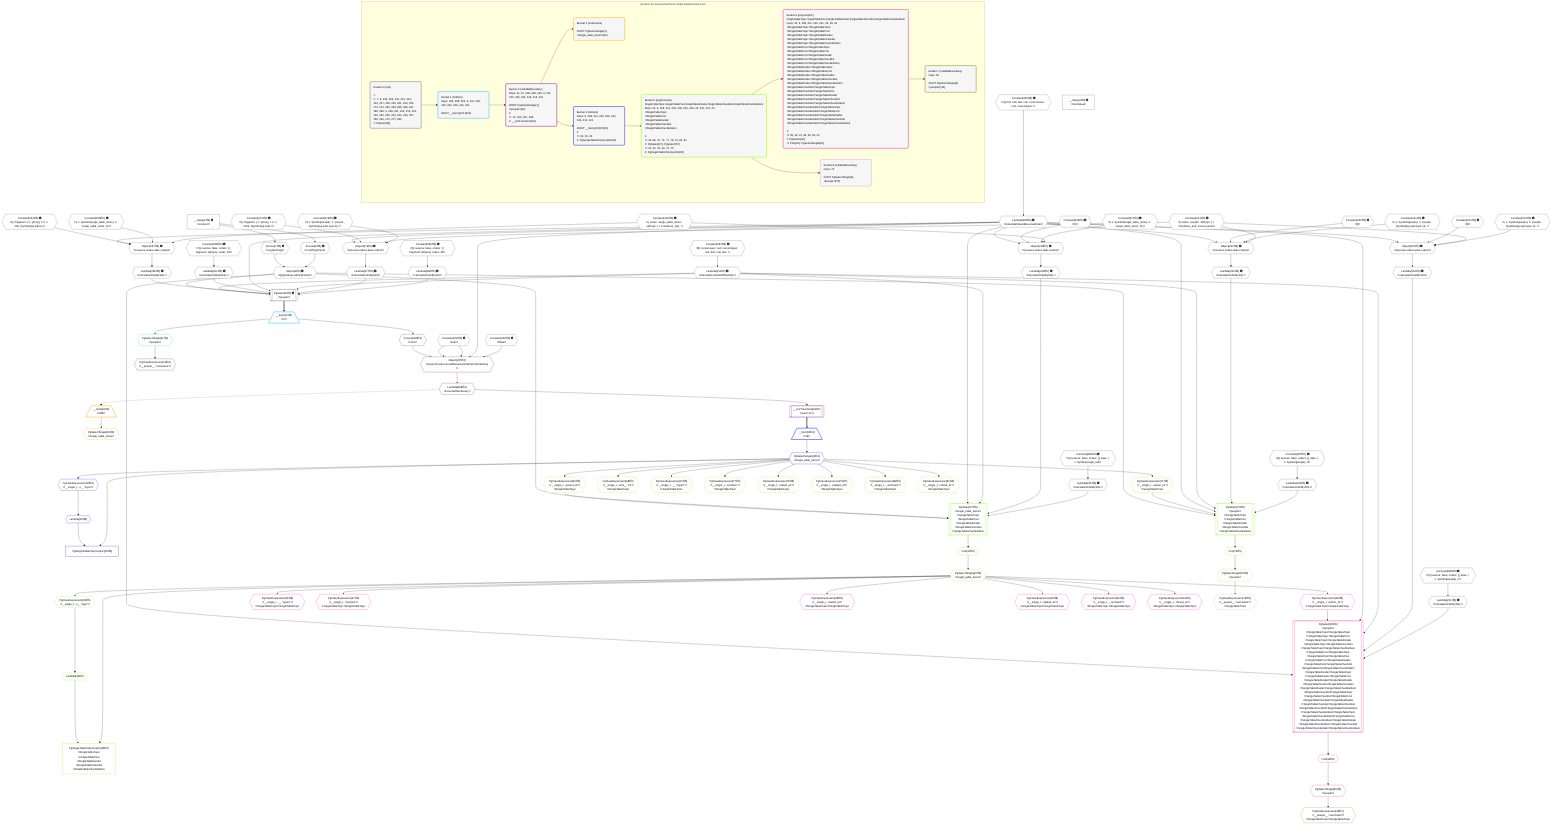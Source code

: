 %%{init: {'themeVariables': { 'fontSize': '12px'}}}%%
graph TD
    classDef path fill:#eee,stroke:#000,color:#000
    classDef plan fill:#fff,stroke-width:1px,color:#000
    classDef itemplan fill:#fff,stroke-width:2px,color:#000
    classDef unbatchedplan fill:#dff,stroke-width:1px,color:#000
    classDef sideeffectplan fill:#fcc,stroke-width:2px,color:#000
    classDef bucket fill:#f6f6f6,color:#000,stroke-width:2px,text-align:left


    %% plan dependencies
    PgSelect6[["PgSelect[6∈0] ➊<br />ᐸpeopleᐳ"]]:::plan
    Object9{{"Object[9∈0] ➊<br />ᐸ{pgSettings,withPgClient}ᐳ"}}:::plan
    Lambda211{{"Lambda[211∈0] ➊<br />ᐸcalculateLimitAndOffsetSQLᐳ"}}:::plan
    Lambda258{{"Lambda[258∈0] ➊<br />ᐸcalculateOrderBySQLᐳ"}}:::plan
    Lambda263{{"Lambda[263∈0] ➊<br />ᐸcalculateOrderBySQLᐳ"}}:::plan
    Lambda208{{"Lambda[208∈0] ➊<br />ᐸcalculateShouldReverseOrderᐳ"}}:::plan
    Lambda277{{"Lambda[277∈0] ➊<br />ᐸcalculateOrderBySQLᐳ"}}:::plan
    Lambda282{{"Lambda[282∈0] ➊<br />ᐸcalculateOrderBySQLᐳ"}}:::plan
    Object9 & Lambda211 & Lambda258 & Lambda263 & Lambda208 & Lambda211 & Lambda277 & Lambda282 --> PgSelect6
    Object215{{"Object[215∈0] ➊<br />ᐸ{reverse,orders,alias,codec}ᐳ"}}:::plan
    Constant212{{"Constant[212∈0] ➊<br />ᐸ[]ᐳ"}}:::plan
    Constant213{{"Constant[213∈0] ➊<br />ᐸ{ s: Symbol(people), n: 'people', [Symbol(pg-sql2-type-1)]: ᐳ"}}:::plan
    Constant214{{"Constant[214∈0] ➊<br />ᐸ{ name: 'people', sqlType: { t: 'interfaces_and_unions.peoplᐳ"}}:::plan
    Lambda208 & Constant212 & Constant213 & Constant214 --> Object215
    Object229{{"Object[229∈0] ➊<br />ᐸ{reverse,orders,alias,codec}ᐳ"}}:::plan
    Constant226{{"Constant[226∈0] ➊<br />ᐸ[]ᐳ"}}:::plan
    Constant227{{"Constant[227∈0] ➊<br />ᐸ{ s: Symbol(single_table_items), n: 'single_table_items', [Sᐳ"}}:::plan
    Constant228{{"Constant[228∈0] ➊<br />ᐸ{ name: 'single_table_items', sqlType: { t: 'interfaces_and_ᐳ"}}:::plan
    Lambda208 & Constant226 & Constant227 & Constant228 --> Object229
    Object243{{"Object[243∈0] ➊<br />ᐸ{reverse,orders,alias,codec}ᐳ"}}:::plan
    Constant240{{"Constant[240∈0] ➊<br />ᐸ[]ᐳ"}}:::plan
    Constant241{{"Constant[241∈0] ➊<br />ᐸ{ s: Symbol(people), n: 'people', [Symbol(pg-sql2-type-1)]: ᐳ"}}:::plan
    Lambda208 & Constant240 & Constant241 & Constant214 --> Object243
    Object257{{"Object[257∈0] ➊<br />ᐸ{reverse,orders,alias,codec}ᐳ"}}:::plan
    Constant254{{"Constant[254∈0] ➊<br />ᐸ[ { fragment: { n: [Array], f: 0, c: 266, [Symbol(pg-sql2-tyᐳ"}}:::plan
    Constant255{{"Constant[255∈0] ➊<br />ᐸ{ s: Symbol(single_table_items), n: 'single_table_items', [Sᐳ"}}:::plan
    Lambda208 & Constant254 & Constant255 & Constant228 --> Object257
    Object276{{"Object[276∈0] ➊<br />ᐸ{reverse,orders,alias,codec}ᐳ"}}:::plan
    Constant273{{"Constant[273∈0] ➊<br />ᐸ[ { fragment: { n: [Array], f: 0, c: 1024, [Symbol(pg-sql2-tᐳ"}}:::plan
    Constant274{{"Constant[274∈0] ➊<br />ᐸ{ s: Symbol(people), n: 'people', [Symbol(pg-sql2-type-1)]: ᐳ"}}:::plan
    Lambda208 & Constant273 & Constant274 & Constant214 --> Object276
    Access7{{"Access[7∈0] ➊<br />ᐸ2.pgSettingsᐳ"}}:::plan
    Access8{{"Access[8∈0] ➊<br />ᐸ2.withPgClientᐳ"}}:::plan
    Access7 & Access8 --> Object9
    __Value2["__Value[2∈0] ➊<br />ᐸcontextᐳ"]:::plan
    __Value2 --> Access7
    __Value2 --> Access8
    Constant283{{"Constant[283∈0] ➊<br />ᐸ§{ first: null, last: null, cursorLower: null, cursorUpper: ᐳ"}}:::plan
    Constant283 --> Lambda208
    Constant284{{"Constant[284∈0] ➊<br />ᐸ§{ cursorLower: null, cursorUpper: null, first: null, last: ᐳ"}}:::plan
    Constant284 --> Lambda211
    Lambda216{{"Lambda[216∈0] ➊<br />ᐸcalculateOrderBySQLᐳ"}}:::plan
    Object215 --> Lambda216
    Lambda221{{"Lambda[221∈0] ➊<br />ᐸcalculateOrderBySQLᐳ"}}:::plan
    Constant285{{"Constant[285∈0] ➊<br />ᐸ§{ reverse: false, orders: [], alias: { s: Symbol(people), nᐳ"}}:::plan
    Constant285 --> Lambda221
    Lambda230{{"Lambda[230∈0] ➊<br />ᐸcalculateOrderBySQLᐳ"}}:::plan
    Object229 --> Lambda230
    Lambda235{{"Lambda[235∈0] ➊<br />ᐸcalculateOrderBySQLᐳ"}}:::plan
    Constant286{{"Constant[286∈0] ➊<br />ᐸ§{ reverse: false, orders: [], alias: { s: Symbol(single_tabᐳ"}}:::plan
    Constant286 --> Lambda235
    Lambda244{{"Lambda[244∈0] ➊<br />ᐸcalculateOrderBySQLᐳ"}}:::plan
    Object243 --> Lambda244
    Lambda249{{"Lambda[249∈0] ➊<br />ᐸcalculateOrderBySQLᐳ"}}:::plan
    Constant287{{"Constant[287∈0] ➊<br />ᐸ§{ reverse: false, orders: [], alias: { s: Symbol(people), nᐳ"}}:::plan
    Constant287 --> Lambda249
    Object257 --> Lambda258
    Constant288{{"Constant[288∈0] ➊<br />ᐸ§{ reverse: false, orders: [ { fragment: [Object], codec: [Oᐳ"}}:::plan
    Constant288 --> Lambda263
    Object276 --> Lambda277
    Constant289{{"Constant[289∈0] ➊<br />ᐸ§{ reverse: false, orders: [ { fragment: [Object], codec: [Oᐳ"}}:::plan
    Constant289 --> Lambda282
    __Value4["__Value[4∈0] ➊<br />ᐸrootValueᐳ"]:::plan
    Constant206{{"Constant[206∈0] ➊<br />ᐸnullᐳ"}}:::plan
    Constant209{{"Constant[209∈0] ➊<br />ᐸfalseᐳ"}}:::plan
    __Item10[/"__Item[10∈1]<br />ᐸ6ᐳ"\]:::itemplan
    PgSelect6 ==> __Item10
    PgSelectSingle11{{"PgSelectSingle[11∈1]<br />ᐸpeopleᐳ"}}:::plan
    __Item10 --> PgSelectSingle11
    Object267{{"Object[267∈2]<br />ᐸ{rows,first,last,shouldReverseOrder,fetchOneExtra}ᐳ"}}:::plan
    Access265{{"Access[265∈2]<br />ᐸ10.1ᐳ"}}:::plan
    Access265 & Constant206 & Constant206 & Lambda208 & Constant209 --> Object267
    PgClassExpression12{{"PgClassExpression[12∈2]<br />ᐸ__people__.”username”ᐳ"}}:::plan
    PgSelectSingle11 --> PgClassExpression12
    __ListTransform18[["__ListTransform[18∈2]<br />ᐸeach:14ᐳ"]]:::plan
    Lambda268{{"Lambda[268∈2]<br />ᐸreverseIfNecessaryᐳ"}}:::plan
    Lambda268 --> __ListTransform18
    __Item10 --> Access265
    Object267 --> Lambda268
    __Item19[/"__Item[19∈3]<br />ᐸ268ᐳ"\]:::itemplan
    Lambda268 -.-> __Item19
    PgSelectSingle20{{"PgSelectSingle[20∈3]<br />ᐸsingle_table_itemsᐳ"}}:::plan
    __Item19 --> PgSelectSingle20
    PgSingleTablePolymorphic25["PgSingleTablePolymorphic[25∈4]"]:::plan
    Lambda24{{"Lambda[24∈4]"}}:::plan
    PgSelectSingle22{{"PgSelectSingle[22∈4]<br />ᐸsingle_table_itemsᐳ"}}:::plan
    Lambda24 & PgSelectSingle22 --> PgSingleTablePolymorphic25
    __Item21[/"__Item[21∈4]<br />ᐸ18ᐳ"\]:::itemplan
    __ListTransform18 ==> __Item21
    __Item21 --> PgSelectSingle22
    PgClassExpression23{{"PgClassExpression[23∈4]<br />ᐸ__single_t...s__.”type”ᐳ"}}:::plan
    PgSelectSingle22 --> PgClassExpression23
    PgClassExpression23 --> Lambda24
    PgSelect27[["PgSelect[27∈5]<br />ᐸsingle_table_itemsᐳ<br />ᐳSingleTableTopic<br />ᐳSingleTablePost<br />ᐳSingleTableDivider<br />ᐳSingleTableChecklist<br />ᐳSingleTableChecklistItem"]]:::plan
    PgClassExpression26{{"PgClassExpression[26∈5]<br />ᐸ__single_t...parent_id”ᐳ<br />ᐳSingleTableTopic"}}:::plan
    Object9 & PgClassExpression26 & Lambda208 & Lambda211 & Lambda230 & Lambda235 --> PgSelect27
    PgSelect72[["PgSelect[72∈5]<br />ᐸpeopleᐳ<br />ᐳSingleTableTopic<br />ᐳSingleTablePost<br />ᐳSingleTableDivider<br />ᐳSingleTableChecklist<br />ᐳSingleTableChecklistItem"]]:::plan
    PgClassExpression71{{"PgClassExpression[71∈5]<br />ᐸ__single_t...author_id”ᐳ<br />ᐳSingleTableTopic"}}:::plan
    Object9 & PgClassExpression71 & Lambda208 & Lambda211 & Lambda244 & Lambda249 --> PgSelect72
    PgSingleTablePolymorphic35["PgSingleTablePolymorphic[35∈5]<br />ᐳSingleTableTopic<br />ᐳSingleTablePost<br />ᐳSingleTableDivider<br />ᐳSingleTableChecklist<br />ᐳSingleTableChecklistItem"]:::plan
    Lambda34{{"Lambda[34∈5]"}}:::plan
    PgSelectSingle32{{"PgSelectSingle[32∈5]<br />ᐸsingle_table_itemsᐳ"}}:::plan
    Lambda34 & PgSelectSingle32 --> PgSingleTablePolymorphic35
    PgSelectSingle22 --> PgClassExpression26
    First31{{"First[31∈5]"}}:::plan
    PgSelect27 --> First31
    First31 --> PgSelectSingle32
    PgClassExpression33{{"PgClassExpression[33∈5]<br />ᐸ__single_t...s__.”type”ᐳ"}}:::plan
    PgSelectSingle32 --> PgClassExpression33
    PgClassExpression33 --> Lambda34
    PgClassExpression68{{"PgClassExpression[68∈5]<br />ᐸ__single_t...ems__.”id”ᐳ<br />ᐳSingleTableTopic"}}:::plan
    PgSelectSingle22 --> PgClassExpression68
    PgClassExpression70{{"PgClassExpression[70∈5]<br />ᐸ__single_t...__.”type2”ᐳ<br />ᐳSingleTableTopic"}}:::plan
    PgSelectSingle22 --> PgClassExpression70
    PgSelectSingle22 --> PgClassExpression71
    First74{{"First[74∈5]"}}:::plan
    PgSelect72 --> First74
    PgSelectSingle75{{"PgSelectSingle[75∈5]<br />ᐸpeopleᐳ"}}:::plan
    First74 --> PgSelectSingle75
    PgClassExpression77{{"PgClassExpression[77∈5]<br />ᐸ__single_t...”position”ᐳ<br />ᐳSingleTableTopic"}}:::plan
    PgSelectSingle22 --> PgClassExpression77
    PgClassExpression78{{"PgClassExpression[78∈5]<br />ᐸ__single_t...reated_at”ᐳ<br />ᐳSingleTableTopic"}}:::plan
    PgSelectSingle22 --> PgClassExpression78
    PgClassExpression79{{"PgClassExpression[79∈5]<br />ᐸ__single_t...pdated_at”ᐳ<br />ᐳSingleTableTopic"}}:::plan
    PgSelectSingle22 --> PgClassExpression79
    PgClassExpression80{{"PgClassExpression[80∈5]<br />ᐸ__single_t..._archived”ᐳ<br />ᐳSingleTableTopic"}}:::plan
    PgSelectSingle22 --> PgClassExpression80
    PgClassExpression81{{"PgClassExpression[81∈5]<br />ᐸ__single_t...chived_at”ᐳ<br />ᐳSingleTableTopic"}}:::plan
    PgSelectSingle22 --> PgClassExpression81
    PgSelect40[["PgSelect[40∈6]<br />ᐸpeopleᐳ<br />ᐳSingleTableTopicᐳSingleTableTopic<br />ᐳSingleTableTopicᐳSingleTablePost<br />ᐳSingleTableTopicᐳSingleTableDivider<br />ᐳSingleTableTopicᐳSingleTableChecklist<br />ᐳSingleTableTopicᐳSingleTableChecklistItem<br />ᐳSingleTablePostᐳSingleTableTopic<br />ᐳSingleTablePostᐳSingleTablePost<br />ᐳSingleTablePostᐳSingleTableDivider<br />ᐳSingleTablePostᐳSingleTableChecklist<br />ᐳSingleTablePostᐳSingleTableChecklistItem<br />ᐳSingleTableDividerᐳSingleTableTopic<br />ᐳSingleTableDividerᐳSingleTablePost<br />ᐳSingleTableDividerᐳSingleTableDivider<br />ᐳSingleTableDividerᐳSingleTableChecklist<br />ᐳSingleTableDividerᐳSingleTableChecklistItem<br />ᐳSingleTableChecklistᐳSingleTableTopic<br />ᐳSingleTableChecklistᐳSingleTablePost<br />ᐳSingleTableChecklistᐳSingleTableDivider<br />ᐳSingleTableChecklistᐳSingleTableChecklist<br />ᐳSingleTableChecklistᐳSingleTableChecklistItem<br />ᐳSingleTableChecklistItemᐳSingleTableTopic<br />ᐳSingleTableChecklistItemᐳSingleTablePost<br />ᐳSingleTableChecklistItemᐳSingleTableDivider<br />ᐳSingleTableChecklistItemᐳSingleTableChecklist<br />ᐳSingleTableChecklistItemᐳSingleTableChecklistItem"]]:::plan
    PgClassExpression39{{"PgClassExpression[39∈6]<br />ᐸ__single_t...author_id”ᐳ<br />ᐳSingleTableTopicᐳSingleTableTopic"}}:::plan
    Object9 & PgClassExpression39 & Lambda208 & Lambda211 & Lambda216 & Lambda221 --> PgSelect40
    PgClassExpression38{{"PgClassExpression[38∈6]<br />ᐸ__single_t...__.”type2”ᐳ<br />ᐳSingleTableTopicᐳSingleTableTopic"}}:::plan
    PgSelectSingle32 --> PgClassExpression38
    PgSelectSingle32 --> PgClassExpression39
    First44{{"First[44∈6]"}}:::plan
    PgSelect40 --> First44
    PgSelectSingle45{{"PgSelectSingle[45∈6]<br />ᐸpeopleᐳ"}}:::plan
    First44 --> PgSelectSingle45
    PgClassExpression47{{"PgClassExpression[47∈6]<br />ᐸ__single_t...”position”ᐳ<br />ᐳSingleTableTopicᐳSingleTableTopic"}}:::plan
    PgSelectSingle32 --> PgClassExpression47
    PgClassExpression48{{"PgClassExpression[48∈6]<br />ᐸ__single_t...reated_at”ᐳ<br />ᐳSingleTableTopicᐳSingleTableTopic"}}:::plan
    PgSelectSingle32 --> PgClassExpression48
    PgClassExpression49{{"PgClassExpression[49∈6]<br />ᐸ__single_t...pdated_at”ᐳ<br />ᐳSingleTableTopicᐳSingleTableTopic"}}:::plan
    PgSelectSingle32 --> PgClassExpression49
    PgClassExpression50{{"PgClassExpression[50∈6]<br />ᐸ__single_t..._archived”ᐳ<br />ᐳSingleTableTopicᐳSingleTableTopic"}}:::plan
    PgSelectSingle32 --> PgClassExpression50
    PgClassExpression51{{"PgClassExpression[51∈6]<br />ᐸ__single_t...chived_at”ᐳ<br />ᐳSingleTableTopicᐳSingleTableTopic"}}:::plan
    PgSelectSingle32 --> PgClassExpression51
    PgClassExpression46{{"PgClassExpression[46∈7]<br />ᐸ__people__.”username”ᐳ<br />ᐳSingleTableTopicᐳSingleTableTopic"}}:::plan
    PgSelectSingle45 --> PgClassExpression46
    PgClassExpression76{{"PgClassExpression[76∈8]<br />ᐸ__people__.”username”ᐳ<br />ᐳSingleTableTopic"}}:::plan
    PgSelectSingle75 --> PgClassExpression76

    %% define steps

    subgraph "Buckets for queries/interfaces-single-table/nested-more"
    Bucket0("Bucket 0 (root)<br /><br />1: <br />ᐳ: 7, 8, 206, 209, 212, 213, 214, 226, 227, 228, 240, 241, 254, 255, 273, 274, 283, 284, 285, 286, 287, 288, 289, 9, 208, 211, 215, 216, 221, 229, 230, 235, 243, 244, 249, 257, 258, 263, 276, 277, 282<br />2: PgSelect[6]"):::bucket
    classDef bucket0 stroke:#696969
    class Bucket0,__Value2,__Value4,PgSelect6,Access7,Access8,Object9,Constant206,Lambda208,Constant209,Lambda211,Constant212,Constant213,Constant214,Object215,Lambda216,Lambda221,Constant226,Constant227,Constant228,Object229,Lambda230,Lambda235,Constant240,Constant241,Object243,Lambda244,Lambda249,Constant254,Constant255,Object257,Lambda258,Lambda263,Constant273,Constant274,Object276,Lambda277,Lambda282,Constant283,Constant284,Constant285,Constant286,Constant287,Constant288,Constant289 bucket0
    Bucket1("Bucket 1 (listItem)<br />Deps: 206, 208, 209, 9, 211, 230, 235, 244, 249, 216, 221<br /><br />ROOT __Item{1}ᐸ6ᐳ[10]"):::bucket
    classDef bucket1 stroke:#00bfff
    class Bucket1,__Item10,PgSelectSingle11 bucket1
    Bucket2("Bucket 2 (nullableBoundary)<br />Deps: 11, 10, 206, 208, 209, 9, 211, 230, 235, 244, 249, 216, 221<br /><br />ROOT PgSelectSingle{1}ᐸpeopleᐳ[11]<br />1: <br />ᐳ: 12, 265, 267, 268<br />2: __ListTransform[18]"):::bucket
    classDef bucket2 stroke:#7f007f
    class Bucket2,PgClassExpression12,__ListTransform18,Access265,Object267,Lambda268 bucket2
    Bucket3("Bucket 3 (subroutine)<br /><br />ROOT PgSelectSingle{3}ᐸsingle_table_itemsᐳ[20]"):::bucket
    classDef bucket3 stroke:#ffa500
    class Bucket3,__Item19,PgSelectSingle20 bucket3
    Bucket4("Bucket 4 (listItem)<br />Deps: 9, 208, 211, 230, 235, 244, 249, 216, 221<br /><br />ROOT __Item{4}ᐸ18ᐳ[21]<br />1: <br />ᐳ: 22, 23, 24<br />2: PgSingleTablePolymorphic[25]"):::bucket
    classDef bucket4 stroke:#0000ff
    class Bucket4,__Item21,PgSelectSingle22,PgClassExpression23,Lambda24,PgSingleTablePolymorphic25 bucket4
    Bucket5("Bucket 5 (polymorphic)<br />SingleTableTopic,SingleTablePost,SingleTableDivider,SingleTableChecklist,SingleTableChecklistItem<br />Deps: 22, 9, 208, 211, 230, 235, 244, 249, 25, 216, 221, 23<br />ᐳSingleTableTopic<br />ᐳSingleTablePost<br />ᐳSingleTableDivider<br />ᐳSingleTableChecklist<br />ᐳSingleTableChecklistItem<br /><br />1: <br />ᐳ: 26, 68, 70, 71, 77, 78, 79, 80, 81<br />2: PgSelect[27], PgSelect[72]<br />ᐳ: 31, 32, 33, 34, 74, 75<br />3: PgSingleTablePolymorphic[35]"):::bucket
    classDef bucket5 stroke:#7fff00
    class Bucket5,PgClassExpression26,PgSelect27,First31,PgSelectSingle32,PgClassExpression33,Lambda34,PgSingleTablePolymorphic35,PgClassExpression68,PgClassExpression70,PgClassExpression71,PgSelect72,First74,PgSelectSingle75,PgClassExpression77,PgClassExpression78,PgClassExpression79,PgClassExpression80,PgClassExpression81 bucket5
    Bucket6("Bucket 6 (polymorphic)<br />SingleTableTopic,SingleTablePost,SingleTableDivider,SingleTableChecklist,SingleTableChecklistItem<br />Deps: 32, 9, 208, 211, 216, 221, 35, 26, 33<br />ᐳSingleTableTopicᐳSingleTableTopic<br />ᐳSingleTableTopicᐳSingleTablePost<br />ᐳSingleTableTopicᐳSingleTableDivider<br />ᐳSingleTableTopicᐳSingleTableChecklist<br />ᐳSingleTableTopicᐳSingleTableChecklistItem<br />ᐳSingleTablePostᐳSingleTableTopic<br />ᐳSingleTablePostᐳSingleTablePost<br />ᐳSingleTablePostᐳSingleTableDivider<br />ᐳSingleTablePostᐳSingleTableChecklist<br />ᐳSingleTablePostᐳSingleTableChecklistItem<br />ᐳSingleTableDividerᐳSingleTableTopic<br />ᐳSingleTableDividerᐳSingleTablePost<br />ᐳSingleTableDividerᐳSingleTableDivider<br />ᐳSingleTableDividerᐳSingleTableChecklist<br />ᐳSingleTableDividerᐳSingleTableChecklistItem<br />ᐳSingleTableChecklistᐳSingleTableTopic<br />ᐳSingleTableChecklistᐳSingleTablePost<br />ᐳSingleTableChecklistᐳSingleTableDivider<br />ᐳSingleTableChecklistᐳSingleTableChecklist<br />ᐳSingleTableChecklistᐳSingleTableChecklistItem<br />ᐳSingleTableChecklistItemᐳSingleTableTopic<br />ᐳSingleTableChecklistItemᐳSingleTablePost<br />ᐳSingleTableChecklistItemᐳSingleTableDivider<br />ᐳSingleTableChecklistItemᐳSingleTableChecklist<br />ᐳSingleTableChecklistItemᐳSingleTableChecklistItem<br /><br />1: <br />ᐳ: 38, 39, 47, 48, 49, 50, 51<br />2: PgSelect[40]<br />ᐳ: First[44], PgSelectSingle[45]"):::bucket
    classDef bucket6 stroke:#ff1493
    class Bucket6,PgClassExpression38,PgClassExpression39,PgSelect40,First44,PgSelectSingle45,PgClassExpression47,PgClassExpression48,PgClassExpression49,PgClassExpression50,PgClassExpression51 bucket6
    Bucket7("Bucket 7 (nullableBoundary)<br />Deps: 45<br /><br />ROOT PgSelectSingle{6}ᐸpeopleᐳ[45]"):::bucket
    classDef bucket7 stroke:#808000
    class Bucket7,PgClassExpression46 bucket7
    Bucket8("Bucket 8 (nullableBoundary)<br />Deps: 75<br /><br />ROOT PgSelectSingle{5}ᐸpeopleᐳ[75]"):::bucket
    classDef bucket8 stroke:#dda0dd
    class Bucket8,PgClassExpression76 bucket8
    Bucket0 --> Bucket1
    Bucket1 --> Bucket2
    Bucket2 --> Bucket3 & Bucket4
    Bucket4 --> Bucket5
    Bucket5 --> Bucket6 & Bucket8
    Bucket6 --> Bucket7
    end